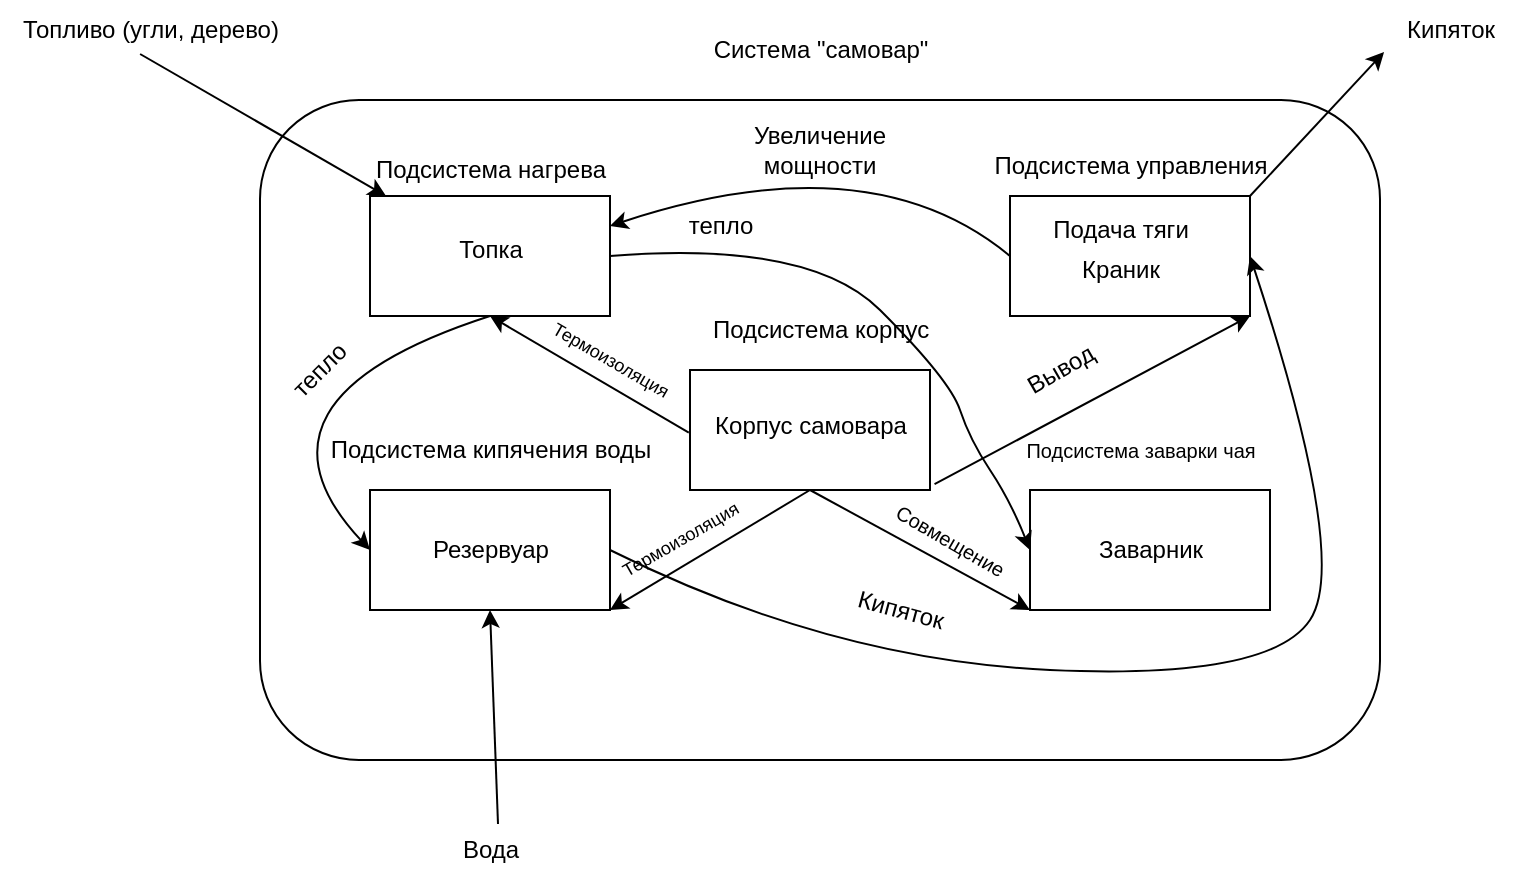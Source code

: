 <mxfile version="24.7.8">
  <diagram id="R2lEEEUBdFMjLlhIrx00" name="Page-1">
    <mxGraphModel dx="969" dy="684" grid="1" gridSize="10" guides="1" tooltips="1" connect="1" arrows="1" fold="1" page="1" pageScale="1" pageWidth="850" pageHeight="1100" math="0" shadow="0" extFonts="Permanent Marker^https://fonts.googleapis.com/css?family=Permanent+Marker">
      <root>
        <mxCell id="0" />
        <mxCell id="1" parent="0" />
        <mxCell id="_anNKZpRWvxoUrWxLNO4-1" value="" style="rounded=1;whiteSpace=wrap;html=1;" vertex="1" parent="1">
          <mxGeometry x="165" y="150" width="560" height="330" as="geometry" />
        </mxCell>
        <mxCell id="_anNKZpRWvxoUrWxLNO4-2" value="Система &quot;самовар&quot;" style="text;html=1;align=center;verticalAlign=middle;resizable=0;points=[];autosize=1;strokeColor=none;fillColor=none;" vertex="1" parent="1">
          <mxGeometry x="380" y="110" width="130" height="30" as="geometry" />
        </mxCell>
        <mxCell id="_anNKZpRWvxoUrWxLNO4-3" value="" style="rounded=0;whiteSpace=wrap;html=1;" vertex="1" parent="1">
          <mxGeometry x="220" y="198" width="120" height="60" as="geometry" />
        </mxCell>
        <mxCell id="_anNKZpRWvxoUrWxLNO4-4" value="" style="rounded=0;whiteSpace=wrap;html=1;" vertex="1" parent="1">
          <mxGeometry x="540" y="198" width="120" height="60" as="geometry" />
        </mxCell>
        <mxCell id="_anNKZpRWvxoUrWxLNO4-5" value="" style="rounded=0;whiteSpace=wrap;html=1;" vertex="1" parent="1">
          <mxGeometry x="220" y="345" width="120" height="60" as="geometry" />
        </mxCell>
        <mxCell id="_anNKZpRWvxoUrWxLNO4-6" value="" style="rounded=0;whiteSpace=wrap;html=1;" vertex="1" parent="1">
          <mxGeometry x="550" y="345" width="120" height="60" as="geometry" />
        </mxCell>
        <mxCell id="_anNKZpRWvxoUrWxLNO4-7" value="Подсистема нагрева" style="text;html=1;align=center;verticalAlign=middle;resizable=0;points=[];autosize=1;strokeColor=none;fillColor=none;" vertex="1" parent="1">
          <mxGeometry x="210" y="170" width="140" height="30" as="geometry" />
        </mxCell>
        <mxCell id="_anNKZpRWvxoUrWxLNO4-8" value="Подсистема кипячения воды" style="text;html=1;align=center;verticalAlign=middle;resizable=0;points=[];autosize=1;strokeColor=none;fillColor=none;" vertex="1" parent="1">
          <mxGeometry x="185" y="310" width="190" height="30" as="geometry" />
        </mxCell>
        <mxCell id="_anNKZpRWvxoUrWxLNO4-9" value="Подсистема заварки чая" style="text;html=1;align=center;verticalAlign=middle;resizable=0;points=[];autosize=1;strokeColor=none;fillColor=none;fontSize=10;" vertex="1" parent="1">
          <mxGeometry x="535" y="310" width="140" height="30" as="geometry" />
        </mxCell>
        <mxCell id="_anNKZpRWvxoUrWxLNO4-10" value="" style="rounded=0;whiteSpace=wrap;html=1;" vertex="1" parent="1">
          <mxGeometry x="380" y="285" width="120" height="60" as="geometry" />
        </mxCell>
        <mxCell id="_anNKZpRWvxoUrWxLNO4-11" value="Подсистема корпус" style="text;html=1;align=center;verticalAlign=middle;resizable=0;points=[];autosize=1;strokeColor=none;fillColor=none;" vertex="1" parent="1">
          <mxGeometry x="380" y="250" width="130" height="30" as="geometry" />
        </mxCell>
        <mxCell id="_anNKZpRWvxoUrWxLNO4-12" value="Подсистема управления" style="text;html=1;align=center;verticalAlign=middle;resizable=0;points=[];autosize=1;strokeColor=none;fillColor=none;" vertex="1" parent="1">
          <mxGeometry x="520" y="168" width="160" height="30" as="geometry" />
        </mxCell>
        <mxCell id="_anNKZpRWvxoUrWxLNO4-13" value="Краник" style="text;html=1;align=center;verticalAlign=middle;resizable=0;points=[];autosize=1;strokeColor=none;fillColor=none;" vertex="1" parent="1">
          <mxGeometry x="560" y="220" width="70" height="30" as="geometry" />
        </mxCell>
        <mxCell id="_anNKZpRWvxoUrWxLNO4-14" value="Подача тяги" style="text;html=1;align=center;verticalAlign=middle;resizable=0;points=[];autosize=1;strokeColor=none;fillColor=none;" vertex="1" parent="1">
          <mxGeometry x="550" y="200" width="90" height="30" as="geometry" />
        </mxCell>
        <mxCell id="_anNKZpRWvxoUrWxLNO4-15" value="Резервуар" style="text;html=1;align=center;verticalAlign=middle;resizable=0;points=[];autosize=1;strokeColor=none;fillColor=none;" vertex="1" parent="1">
          <mxGeometry x="240" y="360" width="80" height="30" as="geometry" />
        </mxCell>
        <mxCell id="_anNKZpRWvxoUrWxLNO4-16" value="Вода" style="text;html=1;align=center;verticalAlign=middle;resizable=0;points=[];autosize=1;strokeColor=none;fillColor=none;" vertex="1" parent="1">
          <mxGeometry x="255" y="510" width="50" height="30" as="geometry" />
        </mxCell>
        <mxCell id="_anNKZpRWvxoUrWxLNO4-17" value="" style="endArrow=classic;html=1;rounded=0;exitX=0.58;exitY=0.067;exitDx=0;exitDy=0;exitPerimeter=0;entryX=0.5;entryY=1;entryDx=0;entryDy=0;" edge="1" parent="1" source="_anNKZpRWvxoUrWxLNO4-16" target="_anNKZpRWvxoUrWxLNO4-5">
          <mxGeometry width="50" height="50" relative="1" as="geometry">
            <mxPoint x="400" y="430" as="sourcePoint" />
            <mxPoint x="450" y="380" as="targetPoint" />
          </mxGeometry>
        </mxCell>
        <mxCell id="_anNKZpRWvxoUrWxLNO4-18" value="Корпус самовара&lt;div&gt;&lt;br&gt;&lt;/div&gt;" style="text;html=1;align=center;verticalAlign=middle;resizable=0;points=[];autosize=1;strokeColor=none;fillColor=none;" vertex="1" parent="1">
          <mxGeometry x="380" y="300" width="120" height="40" as="geometry" />
        </mxCell>
        <mxCell id="_anNKZpRWvxoUrWxLNO4-19" value="З&lt;span style=&quot;background-color: initial;&quot;&gt;аварник&lt;/span&gt;" style="text;html=1;align=center;verticalAlign=middle;resizable=0;points=[];autosize=1;strokeColor=none;fillColor=none;" vertex="1" parent="1">
          <mxGeometry x="570" y="360" width="80" height="30" as="geometry" />
        </mxCell>
        <mxCell id="_anNKZpRWvxoUrWxLNO4-20" value="Топка" style="text;html=1;align=center;verticalAlign=middle;resizable=0;points=[];autosize=1;strokeColor=none;fillColor=none;" vertex="1" parent="1">
          <mxGeometry x="250" y="210" width="60" height="30" as="geometry" />
        </mxCell>
        <mxCell id="_anNKZpRWvxoUrWxLNO4-21" value="Т&lt;span style=&quot;background-color: initial;&quot;&gt;опливо (угли, дерево)&lt;/span&gt;" style="text;html=1;align=center;verticalAlign=middle;resizable=0;points=[];autosize=1;strokeColor=none;fillColor=none;" vertex="1" parent="1">
          <mxGeometry x="35" y="100" width="150" height="30" as="geometry" />
        </mxCell>
        <mxCell id="_anNKZpRWvxoUrWxLNO4-22" value="" style="endArrow=classic;html=1;rounded=0;exitX=0.467;exitY=0.9;exitDx=0;exitDy=0;exitPerimeter=0;" edge="1" parent="1" source="_anNKZpRWvxoUrWxLNO4-21" target="_anNKZpRWvxoUrWxLNO4-3">
          <mxGeometry width="50" height="50" relative="1" as="geometry">
            <mxPoint x="400" y="430" as="sourcePoint" />
            <mxPoint x="450" y="380" as="targetPoint" />
          </mxGeometry>
        </mxCell>
        <mxCell id="_anNKZpRWvxoUrWxLNO4-23" value="Кипяток" style="text;html=1;align=center;verticalAlign=middle;resizable=0;points=[];autosize=1;strokeColor=none;fillColor=none;" vertex="1" parent="1">
          <mxGeometry x="725" y="100" width="70" height="30" as="geometry" />
        </mxCell>
        <mxCell id="_anNKZpRWvxoUrWxLNO4-24" value="" style="endArrow=classic;html=1;rounded=0;entryX=0.029;entryY=0.867;entryDx=0;entryDy=0;entryPerimeter=0;exitX=1;exitY=0;exitDx=0;exitDy=0;" edge="1" parent="1" source="_anNKZpRWvxoUrWxLNO4-4" target="_anNKZpRWvxoUrWxLNO4-23">
          <mxGeometry width="50" height="50" relative="1" as="geometry">
            <mxPoint x="400" y="430" as="sourcePoint" />
            <mxPoint x="450" y="380" as="targetPoint" />
          </mxGeometry>
        </mxCell>
        <mxCell id="_anNKZpRWvxoUrWxLNO4-25" value="" style="curved=1;endArrow=classic;html=1;rounded=0;exitX=1;exitY=0.5;exitDx=0;exitDy=0;entryX=0;entryY=0.5;entryDx=0;entryDy=0;" edge="1" parent="1" source="_anNKZpRWvxoUrWxLNO4-3" target="_anNKZpRWvxoUrWxLNO4-6">
          <mxGeometry width="50" height="50" relative="1" as="geometry">
            <mxPoint x="400" y="430" as="sourcePoint" />
            <mxPoint x="450" y="380" as="targetPoint" />
            <Array as="points">
              <mxPoint x="440" y="220" />
              <mxPoint x="510" y="290" />
              <mxPoint x="520" y="320" />
              <mxPoint x="540" y="350" />
            </Array>
          </mxGeometry>
        </mxCell>
        <mxCell id="_anNKZpRWvxoUrWxLNO4-26" value="тепло" style="text;html=1;align=center;verticalAlign=middle;resizable=0;points=[];autosize=1;strokeColor=none;fillColor=none;rotation=0;" vertex="1" parent="1">
          <mxGeometry x="365" y="198" width="60" height="30" as="geometry" />
        </mxCell>
        <mxCell id="_anNKZpRWvxoUrWxLNO4-27" value="" style="curved=1;endArrow=classic;html=1;rounded=0;exitX=0.5;exitY=1;exitDx=0;exitDy=0;entryX=0;entryY=0.5;entryDx=0;entryDy=0;" edge="1" parent="1" source="_anNKZpRWvxoUrWxLNO4-3" target="_anNKZpRWvxoUrWxLNO4-5">
          <mxGeometry width="50" height="50" relative="1" as="geometry">
            <mxPoint x="400" y="430" as="sourcePoint" />
            <mxPoint x="450" y="380" as="targetPoint" />
            <Array as="points">
              <mxPoint x="150" y="300" />
            </Array>
          </mxGeometry>
        </mxCell>
        <mxCell id="_anNKZpRWvxoUrWxLNO4-28" value="тепло" style="text;html=1;align=center;verticalAlign=middle;whiteSpace=wrap;rounded=0;rotation=-45;" vertex="1" parent="1">
          <mxGeometry x="165" y="270" width="60" height="30" as="geometry" />
        </mxCell>
        <mxCell id="_anNKZpRWvxoUrWxLNO4-29" value="" style="curved=1;endArrow=classic;html=1;rounded=0;exitX=1;exitY=0.5;exitDx=0;exitDy=0;entryX=1;entryY=0.5;entryDx=0;entryDy=0;" edge="1" parent="1" source="_anNKZpRWvxoUrWxLNO4-5" target="_anNKZpRWvxoUrWxLNO4-4">
          <mxGeometry width="50" height="50" relative="1" as="geometry">
            <mxPoint x="400" y="430" as="sourcePoint" />
            <mxPoint x="450" y="380" as="targetPoint" />
            <Array as="points">
              <mxPoint x="450" y="430" />
              <mxPoint x="670" y="440" />
              <mxPoint x="710" y="380" />
            </Array>
          </mxGeometry>
        </mxCell>
        <mxCell id="_anNKZpRWvxoUrWxLNO4-30" value="Кипяток" style="text;html=1;align=center;verticalAlign=middle;resizable=0;points=[];autosize=1;strokeColor=none;fillColor=none;rotation=15;" vertex="1" parent="1">
          <mxGeometry x="450" y="390" width="70" height="30" as="geometry" />
        </mxCell>
        <mxCell id="_anNKZpRWvxoUrWxLNO4-31" value="" style="endArrow=classic;html=1;rounded=0;exitX=-0.005;exitY=0.409;exitDx=0;exitDy=0;exitPerimeter=0;entryX=0.5;entryY=1;entryDx=0;entryDy=0;" edge="1" parent="1" source="_anNKZpRWvxoUrWxLNO4-18" target="_anNKZpRWvxoUrWxLNO4-3">
          <mxGeometry width="50" height="50" relative="1" as="geometry">
            <mxPoint x="400" y="430" as="sourcePoint" />
            <mxPoint x="340" y="260" as="targetPoint" />
          </mxGeometry>
        </mxCell>
        <mxCell id="_anNKZpRWvxoUrWxLNO4-32" value="Термоизоляция" style="text;html=1;align=center;verticalAlign=middle;resizable=0;points=[];autosize=1;strokeColor=none;fillColor=none;rotation=30;fontSize=9;" vertex="1" parent="1">
          <mxGeometry x="295" y="270" width="90" height="20" as="geometry" />
        </mxCell>
        <mxCell id="_anNKZpRWvxoUrWxLNO4-33" value="" style="endArrow=classic;html=1;rounded=0;entryX=1;entryY=1;entryDx=0;entryDy=0;exitX=0.5;exitY=1;exitDx=0;exitDy=0;" edge="1" parent="1" source="_anNKZpRWvxoUrWxLNO4-10" target="_anNKZpRWvxoUrWxLNO4-5">
          <mxGeometry width="50" height="50" relative="1" as="geometry">
            <mxPoint x="400" y="430" as="sourcePoint" />
            <mxPoint x="450" y="380" as="targetPoint" />
          </mxGeometry>
        </mxCell>
        <mxCell id="_anNKZpRWvxoUrWxLNO4-34" value="Термоизоляция" style="text;html=1;align=center;verticalAlign=middle;resizable=0;points=[];autosize=1;strokeColor=none;fillColor=none;rotation=-30;fontSize=9;" vertex="1" parent="1">
          <mxGeometry x="330" y="360" width="90" height="20" as="geometry" />
        </mxCell>
        <mxCell id="_anNKZpRWvxoUrWxLNO4-35" value="" style="endArrow=classic;html=1;rounded=0;exitX=0.5;exitY=1;exitDx=0;exitDy=0;entryX=0;entryY=1;entryDx=0;entryDy=0;" edge="1" parent="1" source="_anNKZpRWvxoUrWxLNO4-10" target="_anNKZpRWvxoUrWxLNO4-6">
          <mxGeometry width="50" height="50" relative="1" as="geometry">
            <mxPoint x="380" y="290" as="sourcePoint" />
            <mxPoint x="430" y="240" as="targetPoint" />
          </mxGeometry>
        </mxCell>
        <mxCell id="_anNKZpRWvxoUrWxLNO4-36" value="Совмещение" style="text;html=1;align=center;verticalAlign=middle;resizable=0;points=[];autosize=1;strokeColor=none;fillColor=none;fontSize=10;rotation=30;" vertex="1" parent="1">
          <mxGeometry x="470" y="355" width="80" height="30" as="geometry" />
        </mxCell>
        <mxCell id="_anNKZpRWvxoUrWxLNO4-37" value="" style="endArrow=classic;html=1;rounded=0;entryX=1;entryY=1;entryDx=0;entryDy=0;exitX=1.019;exitY=1.052;exitDx=0;exitDy=0;exitPerimeter=0;" edge="1" parent="1" source="_anNKZpRWvxoUrWxLNO4-18" target="_anNKZpRWvxoUrWxLNO4-4">
          <mxGeometry width="50" height="50" relative="1" as="geometry">
            <mxPoint x="380" y="290" as="sourcePoint" />
            <mxPoint x="430" y="240" as="targetPoint" />
          </mxGeometry>
        </mxCell>
        <mxCell id="_anNKZpRWvxoUrWxLNO4-38" value="Вывод" style="text;html=1;align=center;verticalAlign=middle;resizable=0;points=[];autosize=1;strokeColor=none;fillColor=none;rotation=-30;" vertex="1" parent="1">
          <mxGeometry x="535" y="270" width="60" height="30" as="geometry" />
        </mxCell>
        <mxCell id="_anNKZpRWvxoUrWxLNO4-39" value="" style="curved=1;endArrow=classic;html=1;rounded=0;exitX=0;exitY=0.5;exitDx=0;exitDy=0;entryX=1;entryY=0.25;entryDx=0;entryDy=0;" edge="1" parent="1" source="_anNKZpRWvxoUrWxLNO4-4" target="_anNKZpRWvxoUrWxLNO4-3">
          <mxGeometry width="50" height="50" relative="1" as="geometry">
            <mxPoint x="380" y="290" as="sourcePoint" />
            <mxPoint x="430" y="240" as="targetPoint" />
            <Array as="points">
              <mxPoint x="470" y="170" />
            </Array>
          </mxGeometry>
        </mxCell>
        <mxCell id="_anNKZpRWvxoUrWxLNO4-40" value="Увеличение мощности" style="text;html=1;align=center;verticalAlign=middle;whiteSpace=wrap;rounded=0;" vertex="1" parent="1">
          <mxGeometry x="415" y="160" width="60" height="30" as="geometry" />
        </mxCell>
      </root>
    </mxGraphModel>
  </diagram>
</mxfile>
